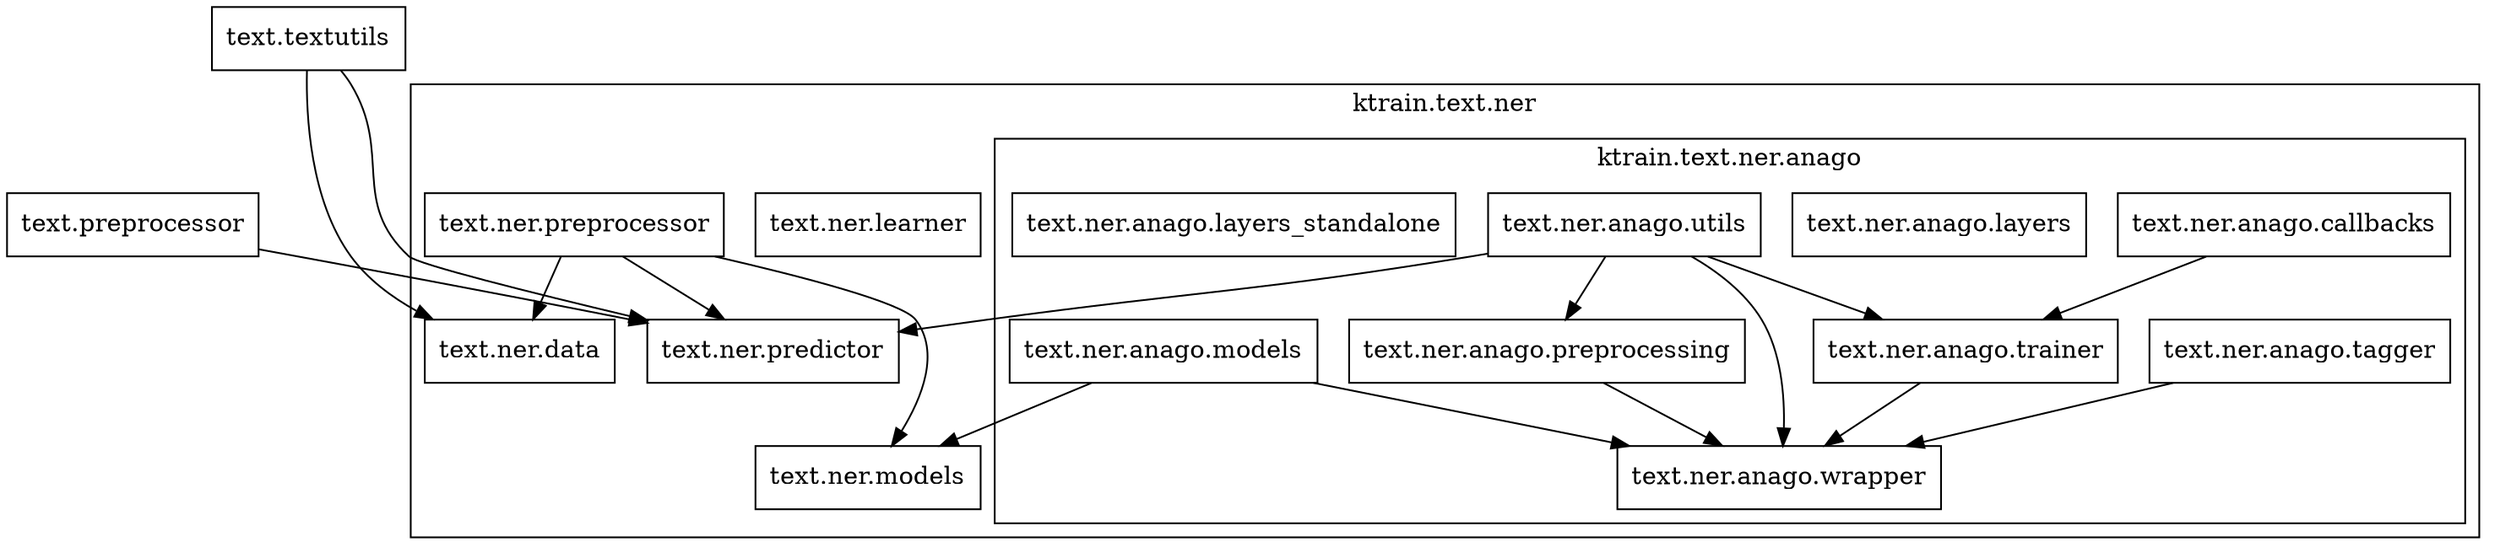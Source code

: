 digraph ktrain_text_ner_dot {
	node [shape=box]
	"text.textutils"
	"text.preprocessor"
	subgraph "cluster_text.ner" {
		"text.ner.learner"
		"text.ner.models"
		"text.ner.data"
		"text.ner.preprocessor"
		"text.ner.predictor"
		subgraph "cluster_text.ner.anago" {
			"text.ner.anago.callbacks"
			"text.ner.anago.models"
			"text.ner.anago.preprocessing"
			"text.ner.anago.trainer"
			"text.ner.anago.tagger"
			"text.ner.anago.wrapper"
			"text.ner.anago.layers"
			"text.ner.anago.utils"
			"text.ner.anago.layers_standalone"
			label="ktrain.text.ner.anago"
		}
		label="ktrain.text.ner"
	}
	"text.ner.anago.models" -> "text.ner.models"
	"text.ner.anago.tagger" -> "text.ner.anago.wrapper"
	"text.ner.anago.callbacks" -> "text.ner.anago.trainer"
	"text.ner.anago.models" -> "text.ner.anago.wrapper"
	"text.ner.anago.preprocessing" -> "text.ner.anago.wrapper"
	"text.ner.anago.trainer" -> "text.ner.anago.wrapper"
	"text.ner.anago.utils" -> "text.ner.predictor"
	"text.ner.anago.utils" -> "text.ner.anago.preprocessing"
	"text.ner.anago.utils" -> "text.ner.anago.trainer"
	"text.ner.anago.utils" -> "text.ner.anago.wrapper"
	"text.ner.preprocessor" -> "text.ner.data"
	"text.ner.preprocessor" -> "text.ner.models"
	"text.ner.preprocessor" -> "text.ner.predictor"
	"text.textutils" -> "text.ner.predictor"
	"text.textutils" -> "text.ner.data"
	"text.preprocessor" -> "text.ner.predictor"
	"text.textutils" -> "text.preprocessor" [style=invis]
	"text.preprocessor" -> "text.ner.models" [style=invis]
}
